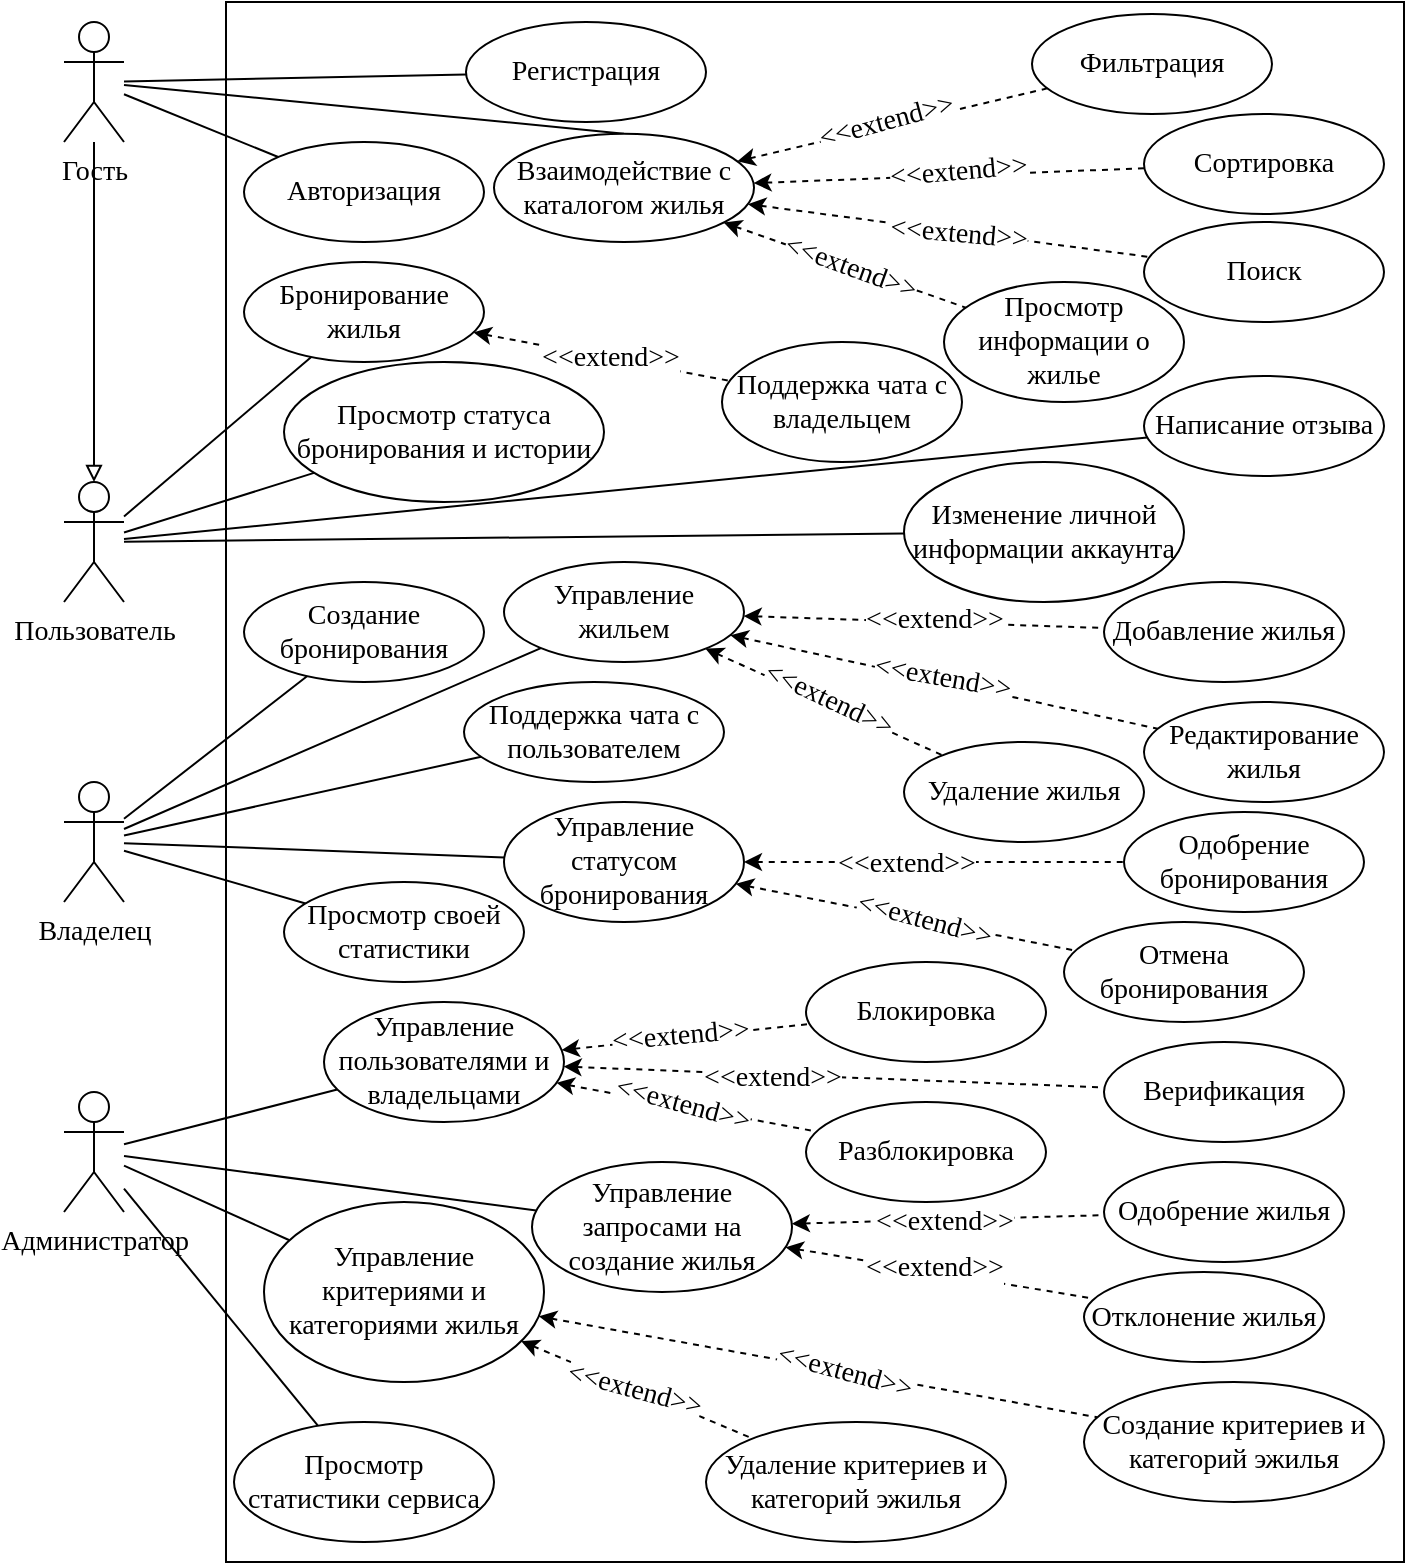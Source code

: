 <mxfile version="27.0.6">
  <diagram name="Страница — 1" id="k-BCyhvzRfeXFxPZQmdR">
    <mxGraphModel dx="895" dy="948" grid="1" gridSize="10" guides="1" tooltips="1" connect="1" arrows="1" fold="1" page="1" pageScale="1" pageWidth="827" pageHeight="1169" math="0" shadow="0">
      <root>
        <mxCell id="0" />
        <mxCell id="1" parent="0" />
        <mxCell id="sStnEUvEsNFolojUVmBR-2" value="" style="rounded=0;whiteSpace=wrap;html=1;fontFamily=Times New Roman;fontSize=14;" parent="1" vertex="1">
          <mxGeometry x="1371" y="180" width="589" height="780" as="geometry" />
        </mxCell>
        <mxCell id="sStnEUvEsNFolojUVmBR-21" style="rounded=0;orthogonalLoop=1;jettySize=auto;html=1;endArrow=none;startFill=0;fontFamily=Times New Roman;fontSize=14;" parent="1" source="sStnEUvEsNFolojUVmBR-3" target="sStnEUvEsNFolojUVmBR-6" edge="1">
          <mxGeometry relative="1" as="geometry" />
        </mxCell>
        <mxCell id="sStnEUvEsNFolojUVmBR-22" style="rounded=0;orthogonalLoop=1;jettySize=auto;html=1;endArrow=none;startFill=0;fontFamily=Times New Roman;fontSize=14;" parent="1" source="sStnEUvEsNFolojUVmBR-3" target="sStnEUvEsNFolojUVmBR-7" edge="1">
          <mxGeometry relative="1" as="geometry" />
        </mxCell>
        <mxCell id="sStnEUvEsNFolojUVmBR-23" style="rounded=0;orthogonalLoop=1;jettySize=auto;html=1;endArrow=none;startFill=0;entryX=0.5;entryY=0;entryDx=0;entryDy=0;fontFamily=Times New Roman;fontSize=14;" parent="1" source="sStnEUvEsNFolojUVmBR-3" target="sStnEUvEsNFolojUVmBR-8" edge="1">
          <mxGeometry relative="1" as="geometry" />
        </mxCell>
        <mxCell id="Ctm0nph5KEKDr8zqSVn7-4" style="edgeStyle=orthogonalEdgeStyle;rounded=0;orthogonalLoop=1;jettySize=auto;html=1;endArrow=block;endFill=0;fontFamily=Times New Roman;fontSize=14;" parent="1" source="sStnEUvEsNFolojUVmBR-3" target="sStnEUvEsNFolojUVmBR-26" edge="1">
          <mxGeometry relative="1" as="geometry" />
        </mxCell>
        <mxCell id="sStnEUvEsNFolojUVmBR-6" value="Регистрация" style="ellipse;whiteSpace=wrap;html=1;fontFamily=Times New Roman;fontSize=14;" parent="1" vertex="1">
          <mxGeometry x="1491" y="190" width="120" height="50" as="geometry" />
        </mxCell>
        <mxCell id="sStnEUvEsNFolojUVmBR-7" value="Авторизация" style="ellipse;whiteSpace=wrap;html=1;fontFamily=Times New Roman;fontSize=14;" parent="1" vertex="1">
          <mxGeometry x="1380" y="250" width="120" height="50" as="geometry" />
        </mxCell>
        <mxCell id="sStnEUvEsNFolojUVmBR-12" style="rounded=0;orthogonalLoop=1;jettySize=auto;html=1;dashed=1;startArrow=classic;startFill=1;endArrow=none;fontFamily=Times New Roman;fontSize=14;" parent="1" source="sStnEUvEsNFolojUVmBR-8" target="sStnEUvEsNFolojUVmBR-9" edge="1">
          <mxGeometry relative="1" as="geometry" />
        </mxCell>
        <mxCell id="sStnEUvEsNFolojUVmBR-15" value="&amp;lt;&amp;lt;extend&amp;gt;&amp;gt;" style="edgeLabel;html=1;align=center;verticalAlign=middle;resizable=0;points=[];rotation=-15;fontFamily=Times New Roman;fontSize=14;" parent="sStnEUvEsNFolojUVmBR-12" vertex="1" connectable="0">
          <mxGeometry x="-0.038" y="2" relative="1" as="geometry">
            <mxPoint as="offset" />
          </mxGeometry>
        </mxCell>
        <mxCell id="sStnEUvEsNFolojUVmBR-13" style="rounded=0;orthogonalLoop=1;jettySize=auto;html=1;dashed=1;startArrow=classic;startFill=1;endArrow=none;fontFamily=Times New Roman;fontSize=14;" parent="1" source="sStnEUvEsNFolojUVmBR-8" target="sStnEUvEsNFolojUVmBR-10" edge="1">
          <mxGeometry relative="1" as="geometry" />
        </mxCell>
        <mxCell id="sStnEUvEsNFolojUVmBR-16" value="&amp;lt;&amp;lt;extend&amp;gt;&amp;gt;" style="edgeLabel;html=1;align=center;verticalAlign=middle;resizable=0;points=[];rotation=-5;fontFamily=Times New Roman;fontSize=14;" parent="sStnEUvEsNFolojUVmBR-13" vertex="1" connectable="0">
          <mxGeometry x="-0.082" y="2" relative="1" as="geometry">
            <mxPoint x="12" as="offset" />
          </mxGeometry>
        </mxCell>
        <mxCell id="sStnEUvEsNFolojUVmBR-14" style="rounded=0;orthogonalLoop=1;jettySize=auto;html=1;dashed=1;startArrow=classic;startFill=1;endArrow=none;fontFamily=Times New Roman;fontSize=14;" parent="1" source="sStnEUvEsNFolojUVmBR-8" target="sStnEUvEsNFolojUVmBR-11" edge="1">
          <mxGeometry relative="1" as="geometry" />
        </mxCell>
        <mxCell id="sStnEUvEsNFolojUVmBR-17" value="&amp;lt;&amp;lt;extend&amp;gt;&amp;gt;" style="edgeLabel;html=1;align=center;verticalAlign=middle;resizable=0;points=[];rotation=5;fontFamily=Times New Roman;fontSize=14;" parent="sStnEUvEsNFolojUVmBR-14" vertex="1" connectable="0">
          <mxGeometry x="0.042" y="-1" relative="1" as="geometry">
            <mxPoint as="offset" />
          </mxGeometry>
        </mxCell>
        <mxCell id="sStnEUvEsNFolojUVmBR-19" style="rounded=0;orthogonalLoop=1;jettySize=auto;html=1;dashed=1;startArrow=classic;startFill=1;endArrow=none;fontFamily=Times New Roman;fontSize=14;" parent="1" source="sStnEUvEsNFolojUVmBR-8" target="sStnEUvEsNFolojUVmBR-18" edge="1">
          <mxGeometry relative="1" as="geometry" />
        </mxCell>
        <mxCell id="sStnEUvEsNFolojUVmBR-20" value="&amp;lt;&amp;lt;extend&amp;gt;&amp;gt;" style="edgeLabel;html=1;align=center;verticalAlign=middle;resizable=0;points=[];rotation=20;fontFamily=Times New Roman;fontSize=14;" parent="sStnEUvEsNFolojUVmBR-19" vertex="1" connectable="0">
          <mxGeometry x="-0.109" y="2" relative="1" as="geometry">
            <mxPoint x="9" y="5" as="offset" />
          </mxGeometry>
        </mxCell>
        <mxCell id="sStnEUvEsNFolojUVmBR-8" value="Взаимодействие с каталогом жилья" style="ellipse;whiteSpace=wrap;html=1;fontFamily=Times New Roman;fontSize=14;" parent="1" vertex="1">
          <mxGeometry x="1505" y="245.83" width="130" height="54.17" as="geometry" />
        </mxCell>
        <mxCell id="sStnEUvEsNFolojUVmBR-9" value="Фильтрация" style="ellipse;whiteSpace=wrap;html=1;fontFamily=Times New Roman;fontSize=14;" parent="1" vertex="1">
          <mxGeometry x="1774" y="186" width="120" height="50" as="geometry" />
        </mxCell>
        <mxCell id="sStnEUvEsNFolojUVmBR-10" value="Сортировка" style="ellipse;whiteSpace=wrap;html=1;fontFamily=Times New Roman;fontSize=14;" parent="1" vertex="1">
          <mxGeometry x="1830" y="236" width="120" height="50" as="geometry" />
        </mxCell>
        <mxCell id="sStnEUvEsNFolojUVmBR-11" value="Поиск" style="ellipse;whiteSpace=wrap;html=1;fontFamily=Times New Roman;fontSize=14;" parent="1" vertex="1">
          <mxGeometry x="1830" y="290" width="120" height="50" as="geometry" />
        </mxCell>
        <mxCell id="sStnEUvEsNFolojUVmBR-18" value="Просмотр информации о жилье" style="ellipse;whiteSpace=wrap;html=1;fontFamily=Times New Roman;fontSize=14;" parent="1" vertex="1">
          <mxGeometry x="1730" y="320" width="120" height="60" as="geometry" />
        </mxCell>
        <mxCell id="sStnEUvEsNFolojUVmBR-30" style="rounded=0;orthogonalLoop=1;jettySize=auto;html=1;endArrow=none;startFill=0;fontFamily=Times New Roman;fontSize=14;" parent="1" source="sStnEUvEsNFolojUVmBR-26" target="sStnEUvEsNFolojUVmBR-27" edge="1">
          <mxGeometry relative="1" as="geometry" />
        </mxCell>
        <mxCell id="sStnEUvEsNFolojUVmBR-35" style="rounded=0;orthogonalLoop=1;jettySize=auto;html=1;endArrow=none;startFill=0;fontFamily=Times New Roman;fontSize=14;" parent="1" source="sStnEUvEsNFolojUVmBR-26" target="sStnEUvEsNFolojUVmBR-32" edge="1">
          <mxGeometry relative="1" as="geometry" />
        </mxCell>
        <mxCell id="sStnEUvEsNFolojUVmBR-36" style="rounded=0;orthogonalLoop=1;jettySize=auto;html=1;endArrow=none;startFill=0;fontFamily=Times New Roman;fontSize=14;" parent="1" source="sStnEUvEsNFolojUVmBR-26" target="sStnEUvEsNFolojUVmBR-33" edge="1">
          <mxGeometry relative="1" as="geometry" />
        </mxCell>
        <mxCell id="sStnEUvEsNFolojUVmBR-37" style="rounded=0;orthogonalLoop=1;jettySize=auto;html=1;endArrow=none;startFill=0;fontFamily=Times New Roman;fontSize=14;" parent="1" source="sStnEUvEsNFolojUVmBR-26" target="sStnEUvEsNFolojUVmBR-34" edge="1">
          <mxGeometry relative="1" as="geometry" />
        </mxCell>
        <mxCell id="sStnEUvEsNFolojUVmBR-26" value="Пользователь" style="shape=umlActor;verticalLabelPosition=bottom;verticalAlign=top;html=1;outlineConnect=0;fontFamily=Times New Roman;fontSize=14;" parent="1" vertex="1">
          <mxGeometry x="1290" y="420" width="30" height="60" as="geometry" />
        </mxCell>
        <mxCell id="sStnEUvEsNFolojUVmBR-29" style="rounded=0;orthogonalLoop=1;jettySize=auto;html=1;dashed=1;startArrow=classic;startFill=1;endArrow=none;fontFamily=Times New Roman;fontSize=14;" parent="1" source="sStnEUvEsNFolojUVmBR-27" target="sStnEUvEsNFolojUVmBR-28" edge="1">
          <mxGeometry relative="1" as="geometry" />
        </mxCell>
        <mxCell id="sStnEUvEsNFolojUVmBR-31" value="&amp;lt;&amp;lt;extend&amp;gt;&amp;gt;" style="edgeLabel;html=1;align=center;verticalAlign=middle;resizable=0;points=[];rotation=0;fontFamily=Times New Roman;fontSize=14;" parent="sStnEUvEsNFolojUVmBR-29" vertex="1" connectable="0">
          <mxGeometry x="-0.168" y="1" relative="1" as="geometry">
            <mxPoint x="15" y="3" as="offset" />
          </mxGeometry>
        </mxCell>
        <mxCell id="sStnEUvEsNFolojUVmBR-27" value="Бронирование жилья" style="ellipse;whiteSpace=wrap;html=1;fontFamily=Times New Roman;fontSize=14;" parent="1" vertex="1">
          <mxGeometry x="1380" y="310" width="120" height="50" as="geometry" />
        </mxCell>
        <mxCell id="sStnEUvEsNFolojUVmBR-28" value="Поддержка чата с владельцем" style="ellipse;whiteSpace=wrap;html=1;fontFamily=Times New Roman;fontSize=14;" parent="1" vertex="1">
          <mxGeometry x="1619" y="350" width="120" height="60" as="geometry" />
        </mxCell>
        <mxCell id="sStnEUvEsNFolojUVmBR-32" value="Просмотр статуса бронирования и истории" style="ellipse;whiteSpace=wrap;html=1;fontFamily=Times New Roman;fontSize=14;" parent="1" vertex="1">
          <mxGeometry x="1400" y="360" width="160" height="70" as="geometry" />
        </mxCell>
        <mxCell id="sStnEUvEsNFolojUVmBR-33" value="Написание отзыва" style="ellipse;whiteSpace=wrap;html=1;fontFamily=Times New Roman;fontSize=14;" parent="1" vertex="1">
          <mxGeometry x="1830" y="367" width="120" height="50" as="geometry" />
        </mxCell>
        <mxCell id="sStnEUvEsNFolojUVmBR-34" value="Изменение личной информации аккаунта" style="ellipse;whiteSpace=wrap;html=1;fontFamily=Times New Roman;fontSize=14;" parent="1" vertex="1">
          <mxGeometry x="1710" y="410" width="140" height="70" as="geometry" />
        </mxCell>
        <mxCell id="sStnEUvEsNFolojUVmBR-44" style="rounded=0;orthogonalLoop=1;jettySize=auto;html=1;endArrow=none;startFill=0;fontFamily=Times New Roman;fontSize=14;" parent="1" source="sStnEUvEsNFolojUVmBR-39" target="sStnEUvEsNFolojUVmBR-40" edge="1">
          <mxGeometry relative="1" as="geometry" />
        </mxCell>
        <mxCell id="sStnEUvEsNFolojUVmBR-58" style="rounded=0;orthogonalLoop=1;jettySize=auto;html=1;endArrow=none;startFill=0;fontFamily=Times New Roman;fontSize=14;" parent="1" source="sStnEUvEsNFolojUVmBR-39" target="sStnEUvEsNFolojUVmBR-51" edge="1">
          <mxGeometry relative="1" as="geometry" />
        </mxCell>
        <mxCell id="sStnEUvEsNFolojUVmBR-59" style="rounded=0;orthogonalLoop=1;jettySize=auto;html=1;endArrow=none;startFill=0;fontFamily=Times New Roman;fontSize=14;" parent="1" source="sStnEUvEsNFolojUVmBR-39" target="sStnEUvEsNFolojUVmBR-52" edge="1">
          <mxGeometry relative="1" as="geometry" />
        </mxCell>
        <mxCell id="sStnEUvEsNFolojUVmBR-60" style="rounded=0;orthogonalLoop=1;jettySize=auto;html=1;endArrow=none;startFill=0;fontFamily=Times New Roman;fontSize=14;" parent="1" source="sStnEUvEsNFolojUVmBR-39" target="sStnEUvEsNFolojUVmBR-53" edge="1">
          <mxGeometry relative="1" as="geometry" />
        </mxCell>
        <mxCell id="sStnEUvEsNFolojUVmBR-62" style="rounded=0;orthogonalLoop=1;jettySize=auto;html=1;endArrow=none;startFill=0;fontFamily=Times New Roman;fontSize=14;" parent="1" source="sStnEUvEsNFolojUVmBR-39" target="sStnEUvEsNFolojUVmBR-61" edge="1">
          <mxGeometry relative="1" as="geometry" />
        </mxCell>
        <mxCell id="sStnEUvEsNFolojUVmBR-39" value="Владелец" style="shape=umlActor;verticalLabelPosition=bottom;verticalAlign=top;html=1;outlineConnect=0;fontFamily=Times New Roman;fontSize=14;" parent="1" vertex="1">
          <mxGeometry x="1290" y="570" width="30" height="60" as="geometry" />
        </mxCell>
        <mxCell id="sStnEUvEsNFolojUVmBR-45" style="rounded=0;orthogonalLoop=1;jettySize=auto;html=1;dashed=1;endArrow=none;startFill=1;startArrow=classic;fontFamily=Times New Roman;fontSize=14;" parent="1" source="sStnEUvEsNFolojUVmBR-40" target="sStnEUvEsNFolojUVmBR-41" edge="1">
          <mxGeometry relative="1" as="geometry" />
        </mxCell>
        <mxCell id="sStnEUvEsNFolojUVmBR-48" value="&amp;lt;&amp;lt;extend&amp;gt;&amp;gt;" style="edgeLabel;html=1;align=center;verticalAlign=middle;resizable=0;points=[];rotation=0;fontFamily=Times New Roman;fontSize=14;" parent="sStnEUvEsNFolojUVmBR-45" vertex="1" connectable="0">
          <mxGeometry x="0.045" y="1" relative="1" as="geometry">
            <mxPoint as="offset" />
          </mxGeometry>
        </mxCell>
        <mxCell id="sStnEUvEsNFolojUVmBR-46" style="rounded=0;orthogonalLoop=1;jettySize=auto;html=1;dashed=1;endArrow=none;startFill=1;startArrow=classic;fontFamily=Times New Roman;fontSize=14;" parent="1" source="sStnEUvEsNFolojUVmBR-40" target="sStnEUvEsNFolojUVmBR-42" edge="1">
          <mxGeometry relative="1" as="geometry" />
        </mxCell>
        <mxCell id="sStnEUvEsNFolojUVmBR-49" value="&amp;lt;&amp;lt;extend&amp;gt;&amp;gt;" style="edgeLabel;html=1;align=center;verticalAlign=middle;resizable=0;points=[];rotation=10;fontFamily=Times New Roman;fontSize=14;" parent="sStnEUvEsNFolojUVmBR-46" vertex="1" connectable="0">
          <mxGeometry x="-0.014" y="2" relative="1" as="geometry">
            <mxPoint as="offset" />
          </mxGeometry>
        </mxCell>
        <mxCell id="sStnEUvEsNFolojUVmBR-47" style="rounded=0;orthogonalLoop=1;jettySize=auto;html=1;dashed=1;endArrow=none;startFill=1;startArrow=classic;fontFamily=Times New Roman;fontSize=14;" parent="1" source="sStnEUvEsNFolojUVmBR-40" target="sStnEUvEsNFolojUVmBR-43" edge="1">
          <mxGeometry relative="1" as="geometry" />
        </mxCell>
        <mxCell id="sStnEUvEsNFolojUVmBR-50" value="&amp;lt;&amp;lt;extend&amp;gt;&amp;gt;" style="edgeLabel;html=1;align=center;verticalAlign=middle;resizable=0;points=[];rotation=25;fontFamily=Times New Roman;fontSize=14;" parent="sStnEUvEsNFolojUVmBR-47" vertex="1" connectable="0">
          <mxGeometry x="0.021" y="2" relative="1" as="geometry">
            <mxPoint as="offset" />
          </mxGeometry>
        </mxCell>
        <mxCell id="sStnEUvEsNFolojUVmBR-40" value="Управление жильем" style="ellipse;whiteSpace=wrap;html=1;fontFamily=Times New Roman;fontSize=14;" parent="1" vertex="1">
          <mxGeometry x="1510" y="460" width="120" height="50" as="geometry" />
        </mxCell>
        <mxCell id="sStnEUvEsNFolojUVmBR-41" value="Добавление жилья" style="ellipse;whiteSpace=wrap;html=1;fontFamily=Times New Roman;fontSize=14;" parent="1" vertex="1">
          <mxGeometry x="1810" y="470" width="120" height="50" as="geometry" />
        </mxCell>
        <mxCell id="sStnEUvEsNFolojUVmBR-42" value="Редактирование жилья" style="ellipse;whiteSpace=wrap;html=1;fontFamily=Times New Roman;fontSize=14;" parent="1" vertex="1">
          <mxGeometry x="1830" y="530" width="120" height="50" as="geometry" />
        </mxCell>
        <mxCell id="sStnEUvEsNFolojUVmBR-43" value="Удаление жилья" style="ellipse;whiteSpace=wrap;html=1;fontFamily=Times New Roman;fontSize=14;" parent="1" vertex="1">
          <mxGeometry x="1710" y="550" width="120" height="50" as="geometry" />
        </mxCell>
        <mxCell id="sStnEUvEsNFolojUVmBR-56" style="rounded=0;orthogonalLoop=1;jettySize=auto;html=1;dashed=1;endArrow=none;endFill=1;startFill=1;startArrow=classic;fontFamily=Times New Roman;fontSize=14;" parent="1" source="sStnEUvEsNFolojUVmBR-51" target="sStnEUvEsNFolojUVmBR-54" edge="1">
          <mxGeometry relative="1" as="geometry" />
        </mxCell>
        <mxCell id="sStnEUvEsNFolojUVmBR-78" value="&amp;lt;&amp;lt;extend&amp;gt;&amp;gt;" style="edgeLabel;html=1;align=center;verticalAlign=middle;resizable=0;points=[];fontFamily=Times New Roman;fontSize=14;" parent="sStnEUvEsNFolojUVmBR-56" vertex="1" connectable="0">
          <mxGeometry x="-0.151" y="-1" relative="1" as="geometry">
            <mxPoint as="offset" />
          </mxGeometry>
        </mxCell>
        <mxCell id="sStnEUvEsNFolojUVmBR-57" style="rounded=0;orthogonalLoop=1;jettySize=auto;html=1;dashed=1;endArrow=none;endFill=1;startFill=1;startArrow=classic;fontFamily=Times New Roman;fontSize=14;" parent="1" source="sStnEUvEsNFolojUVmBR-51" target="sStnEUvEsNFolojUVmBR-55" edge="1">
          <mxGeometry relative="1" as="geometry" />
        </mxCell>
        <mxCell id="sStnEUvEsNFolojUVmBR-79" value="&amp;lt;&amp;lt;extend&amp;gt;&amp;gt;" style="edgeLabel;html=1;align=center;verticalAlign=middle;resizable=0;points=[];rotation=15;fontFamily=Times New Roman;fontSize=14;" parent="sStnEUvEsNFolojUVmBR-57" vertex="1" connectable="0">
          <mxGeometry x="0.104" y="1" relative="1" as="geometry">
            <mxPoint as="offset" />
          </mxGeometry>
        </mxCell>
        <mxCell id="sStnEUvEsNFolojUVmBR-51" value="Управление статусом бронирования" style="ellipse;whiteSpace=wrap;html=1;fontFamily=Times New Roman;fontSize=14;" parent="1" vertex="1">
          <mxGeometry x="1510" y="580" width="120" height="60" as="geometry" />
        </mxCell>
        <mxCell id="sStnEUvEsNFolojUVmBR-52" value="Поддержка чата с пользователем" style="ellipse;whiteSpace=wrap;html=1;fontFamily=Times New Roman;fontSize=14;" parent="1" vertex="1">
          <mxGeometry x="1490" y="520" width="130" height="50" as="geometry" />
        </mxCell>
        <mxCell id="sStnEUvEsNFolojUVmBR-53" value="Просмотр своей статистики" style="ellipse;whiteSpace=wrap;html=1;fontFamily=Times New Roman;fontSize=14;" parent="1" vertex="1">
          <mxGeometry x="1400" y="620" width="120" height="50" as="geometry" />
        </mxCell>
        <mxCell id="sStnEUvEsNFolojUVmBR-54" value="Одобрение бронирования" style="ellipse;whiteSpace=wrap;html=1;fontFamily=Times New Roman;fontSize=14;" parent="1" vertex="1">
          <mxGeometry x="1820" y="585" width="120" height="50" as="geometry" />
        </mxCell>
        <mxCell id="sStnEUvEsNFolojUVmBR-55" value="Отмена бронирования" style="ellipse;whiteSpace=wrap;html=1;fontFamily=Times New Roman;fontSize=14;" parent="1" vertex="1">
          <mxGeometry x="1790" y="640" width="120" height="50" as="geometry" />
        </mxCell>
        <mxCell id="sStnEUvEsNFolojUVmBR-61" value="Создание бронирования" style="ellipse;whiteSpace=wrap;html=1;fontFamily=Times New Roman;fontSize=14;" parent="1" vertex="1">
          <mxGeometry x="1380" y="470" width="120" height="50" as="geometry" />
        </mxCell>
        <mxCell id="sStnEUvEsNFolojUVmBR-69" style="rounded=0;orthogonalLoop=1;jettySize=auto;html=1;endArrow=none;startFill=0;fontFamily=Times New Roman;fontSize=14;" parent="1" source="sStnEUvEsNFolojUVmBR-63" target="sStnEUvEsNFolojUVmBR-64" edge="1">
          <mxGeometry relative="1" as="geometry" />
        </mxCell>
        <mxCell id="sStnEUvEsNFolojUVmBR-82" style="rounded=0;orthogonalLoop=1;jettySize=auto;html=1;endArrow=none;startFill=0;fontFamily=Times New Roman;fontSize=14;" parent="1" source="sStnEUvEsNFolojUVmBR-63" target="sStnEUvEsNFolojUVmBR-68" edge="1">
          <mxGeometry relative="1" as="geometry" />
        </mxCell>
        <mxCell id="sStnEUvEsNFolojUVmBR-83" style="rounded=0;orthogonalLoop=1;jettySize=auto;html=1;endArrow=none;startFill=0;fontFamily=Times New Roman;fontSize=14;" parent="1" source="sStnEUvEsNFolojUVmBR-63" target="sStnEUvEsNFolojUVmBR-65" edge="1">
          <mxGeometry relative="1" as="geometry" />
        </mxCell>
        <mxCell id="8VV2fKN4t1ueFebTU1EC-9" style="rounded=0;orthogonalLoop=1;jettySize=auto;html=1;endArrow=none;startFill=0;" edge="1" parent="1" source="sStnEUvEsNFolojUVmBR-63" target="8VV2fKN4t1ueFebTU1EC-1">
          <mxGeometry relative="1" as="geometry" />
        </mxCell>
        <mxCell id="sStnEUvEsNFolojUVmBR-63" value="Администрато&lt;span style=&quot;background-color: transparent; color: light-dark(rgb(0, 0, 0), rgb(255, 255, 255));&quot;&gt;р&lt;/span&gt;" style="shape=umlActor;verticalLabelPosition=bottom;verticalAlign=top;html=1;outlineConnect=0;fontFamily=Times New Roman;fontSize=14;" parent="1" vertex="1">
          <mxGeometry x="1290" y="725" width="30" height="60" as="geometry" />
        </mxCell>
        <mxCell id="sStnEUvEsNFolojUVmBR-76" style="rounded=0;orthogonalLoop=1;jettySize=auto;html=1;endArrow=none;endFill=1;dashed=1;startFill=1;startArrow=classic;fontFamily=Times New Roman;fontSize=14;" parent="1" source="sStnEUvEsNFolojUVmBR-64" target="sStnEUvEsNFolojUVmBR-67" edge="1">
          <mxGeometry relative="1" as="geometry" />
        </mxCell>
        <mxCell id="sStnEUvEsNFolojUVmBR-80" value="&amp;lt;&amp;lt;extend&amp;gt;&amp;gt;" style="edgeLabel;html=1;align=center;verticalAlign=middle;resizable=0;points=[];rotation=-5;fontFamily=Times New Roman;fontSize=14;" parent="sStnEUvEsNFolojUVmBR-76" vertex="1" connectable="0">
          <mxGeometry x="-0.048" y="1" relative="1" as="geometry">
            <mxPoint as="offset" />
          </mxGeometry>
        </mxCell>
        <mxCell id="sStnEUvEsNFolojUVmBR-77" style="rounded=0;orthogonalLoop=1;jettySize=auto;html=1;endArrow=none;endFill=1;dashed=1;startFill=1;startArrow=classic;fontFamily=Times New Roman;fontSize=14;" parent="1" source="sStnEUvEsNFolojUVmBR-64" target="sStnEUvEsNFolojUVmBR-66" edge="1">
          <mxGeometry relative="1" as="geometry" />
        </mxCell>
        <mxCell id="sStnEUvEsNFolojUVmBR-81" value="&amp;lt;&amp;lt;extend&amp;gt;&amp;gt;" style="edgeLabel;html=1;align=center;verticalAlign=middle;resizable=0;points=[];fontFamily=Times New Roman;fontSize=14;" parent="sStnEUvEsNFolojUVmBR-77" vertex="1" connectable="0">
          <mxGeometry x="-0.228" y="-1" relative="1" as="geometry">
            <mxPoint as="offset" />
          </mxGeometry>
        </mxCell>
        <mxCell id="Ctm0nph5KEKDr8zqSVn7-2" style="rounded=0;orthogonalLoop=1;jettySize=auto;html=1;dashed=1;endArrow=none;startFill=1;startArrow=classic;fontFamily=Times New Roman;fontSize=14;" parent="1" source="sStnEUvEsNFolojUVmBR-64" target="Ctm0nph5KEKDr8zqSVn7-1" edge="1">
          <mxGeometry relative="1" as="geometry" />
        </mxCell>
        <mxCell id="Ctm0nph5KEKDr8zqSVn7-3" value="&amp;lt;&amp;lt;extend&amp;gt;&amp;gt;" style="edgeLabel;html=1;align=center;verticalAlign=middle;resizable=0;points=[];rotation=15;fontFamily=Times New Roman;fontSize=14;" parent="Ctm0nph5KEKDr8zqSVn7-2" vertex="1" connectable="0">
          <mxGeometry x="-0.051" y="1" relative="1" as="geometry">
            <mxPoint as="offset" />
          </mxGeometry>
        </mxCell>
        <mxCell id="sStnEUvEsNFolojUVmBR-64" value="Управление пользователями и владельцами" style="ellipse;whiteSpace=wrap;html=1;fontFamily=Times New Roman;fontSize=14;" parent="1" vertex="1">
          <mxGeometry x="1420" y="680" width="120" height="60" as="geometry" />
        </mxCell>
        <mxCell id="sStnEUvEsNFolojUVmBR-65" value="Просмотр статистики сервиса" style="ellipse;whiteSpace=wrap;html=1;fontFamily=Times New Roman;fontSize=14;" parent="1" vertex="1">
          <mxGeometry x="1375" y="890" width="130" height="60" as="geometry" />
        </mxCell>
        <mxCell id="sStnEUvEsNFolojUVmBR-66" value="Верификация" style="ellipse;whiteSpace=wrap;html=1;fontFamily=Times New Roman;fontSize=14;" parent="1" vertex="1">
          <mxGeometry x="1810" y="700" width="120" height="50" as="geometry" />
        </mxCell>
        <mxCell id="sStnEUvEsNFolojUVmBR-67" value="Блокировка" style="ellipse;whiteSpace=wrap;html=1;fontFamily=Times New Roman;fontSize=14;" parent="1" vertex="1">
          <mxGeometry x="1661" y="660" width="120" height="50" as="geometry" />
        </mxCell>
        <mxCell id="sStnEUvEsNFolojUVmBR-86" style="rounded=0;orthogonalLoop=1;jettySize=auto;html=1;dashed=1;startArrow=classic;startFill=1;endArrow=none;fontFamily=Times New Roman;fontSize=14;" parent="1" source="sStnEUvEsNFolojUVmBR-68" target="sStnEUvEsNFolojUVmBR-84" edge="1">
          <mxGeometry relative="1" as="geometry" />
        </mxCell>
        <mxCell id="sStnEUvEsNFolojUVmBR-88" value="&amp;lt;&amp;lt;extend&amp;gt;&amp;gt;" style="edgeLabel;html=1;align=center;verticalAlign=middle;resizable=0;points=[];fontFamily=Times New Roman;fontSize=14;" parent="sStnEUvEsNFolojUVmBR-86" vertex="1" connectable="0">
          <mxGeometry x="-0.03" relative="1" as="geometry">
            <mxPoint y="1" as="offset" />
          </mxGeometry>
        </mxCell>
        <mxCell id="sStnEUvEsNFolojUVmBR-87" style="rounded=0;orthogonalLoop=1;jettySize=auto;html=1;dashed=1;startArrow=classic;startFill=1;endArrow=none;fontFamily=Times New Roman;fontSize=14;" parent="1" source="sStnEUvEsNFolojUVmBR-68" target="sStnEUvEsNFolojUVmBR-85" edge="1">
          <mxGeometry relative="1" as="geometry" />
        </mxCell>
        <mxCell id="sStnEUvEsNFolojUVmBR-89" value="&amp;lt;&amp;lt;extend&amp;gt;&amp;gt;" style="edgeLabel;html=1;align=center;verticalAlign=middle;resizable=0;points=[];fontFamily=Times New Roman;fontSize=14;" parent="sStnEUvEsNFolojUVmBR-87" vertex="1" connectable="0">
          <mxGeometry x="-0.044" y="2" relative="1" as="geometry">
            <mxPoint as="offset" />
          </mxGeometry>
        </mxCell>
        <mxCell id="sStnEUvEsNFolojUVmBR-68" value="Управление запросами на создание жилья" style="ellipse;whiteSpace=wrap;html=1;fontFamily=Times New Roman;fontSize=14;" parent="1" vertex="1">
          <mxGeometry x="1524" y="760" width="130" height="65" as="geometry" />
        </mxCell>
        <mxCell id="sStnEUvEsNFolojUVmBR-84" value="Одобрение жилья" style="ellipse;whiteSpace=wrap;html=1;fontFamily=Times New Roman;fontSize=14;" parent="1" vertex="1">
          <mxGeometry x="1810" y="760" width="120" height="50" as="geometry" />
        </mxCell>
        <mxCell id="sStnEUvEsNFolojUVmBR-85" value="Отклонение жилья" style="ellipse;whiteSpace=wrap;html=1;fontFamily=Times New Roman;fontSize=14;" parent="1" vertex="1">
          <mxGeometry x="1800" y="815" width="120" height="45" as="geometry" />
        </mxCell>
        <mxCell id="Ctm0nph5KEKDr8zqSVn7-1" value="Разблокировка" style="ellipse;whiteSpace=wrap;html=1;fontFamily=Times New Roman;fontSize=14;" parent="1" vertex="1">
          <mxGeometry x="1661" y="730" width="120" height="50" as="geometry" />
        </mxCell>
        <mxCell id="sStnEUvEsNFolojUVmBR-3" value="Гость" style="shape=umlActor;verticalLabelPosition=bottom;verticalAlign=top;html=1;outlineConnect=0;fontFamily=Times New Roman;fontSize=14;" parent="1" vertex="1">
          <mxGeometry x="1290" y="190" width="30" height="60" as="geometry" />
        </mxCell>
        <mxCell id="8VV2fKN4t1ueFebTU1EC-5" style="rounded=0;orthogonalLoop=1;jettySize=auto;html=1;dashed=1;endArrow=none;startFill=1;startArrow=classic;" edge="1" parent="1" source="8VV2fKN4t1ueFebTU1EC-1" target="8VV2fKN4t1ueFebTU1EC-2">
          <mxGeometry relative="1" as="geometry" />
        </mxCell>
        <mxCell id="8VV2fKN4t1ueFebTU1EC-8" value="&lt;span style=&quot;font-family: &amp;quot;Times New Roman&amp;quot;; font-size: 14px;&quot;&gt;&amp;lt;&amp;lt;extend&amp;gt;&amp;gt;&lt;/span&gt;" style="edgeLabel;html=1;align=center;verticalAlign=middle;resizable=0;points=[];rotation=15;" vertex="1" connectable="0" parent="8VV2fKN4t1ueFebTU1EC-5">
          <mxGeometry x="0.092" relative="1" as="geometry">
            <mxPoint as="offset" />
          </mxGeometry>
        </mxCell>
        <mxCell id="8VV2fKN4t1ueFebTU1EC-6" style="rounded=0;orthogonalLoop=1;jettySize=auto;html=1;dashed=1;endArrow=none;startFill=1;startArrow=classic;" edge="1" parent="1" source="8VV2fKN4t1ueFebTU1EC-1" target="8VV2fKN4t1ueFebTU1EC-4">
          <mxGeometry relative="1" as="geometry" />
        </mxCell>
        <mxCell id="8VV2fKN4t1ueFebTU1EC-7" value="&lt;span style=&quot;font-family: &amp;quot;Times New Roman&amp;quot;; font-size: 14px;&quot;&gt;&amp;lt;&amp;lt;extend&amp;gt;&amp;gt;&lt;/span&gt;" style="edgeLabel;html=1;align=center;verticalAlign=middle;resizable=0;points=[];rotation=15;" vertex="1" connectable="0" parent="8VV2fKN4t1ueFebTU1EC-6">
          <mxGeometry x="-0.023" relative="1" as="geometry">
            <mxPoint as="offset" />
          </mxGeometry>
        </mxCell>
        <mxCell id="8VV2fKN4t1ueFebTU1EC-1" value="Управление критериями и категориями жилья" style="ellipse;whiteSpace=wrap;html=1;fontFamily=Times New Roman;fontSize=14;" vertex="1" parent="1">
          <mxGeometry x="1390" y="780" width="140" height="90" as="geometry" />
        </mxCell>
        <mxCell id="8VV2fKN4t1ueFebTU1EC-2" value="Создание критериев и категорий эжилья" style="ellipse;whiteSpace=wrap;html=1;fontFamily=Times New Roman;fontSize=14;" vertex="1" parent="1">
          <mxGeometry x="1800" y="870" width="150" height="60" as="geometry" />
        </mxCell>
        <mxCell id="8VV2fKN4t1ueFebTU1EC-4" value="Удаление критериев и категорий эжилья" style="ellipse;whiteSpace=wrap;html=1;fontFamily=Times New Roman;fontSize=14;" vertex="1" parent="1">
          <mxGeometry x="1611" y="890" width="150" height="60" as="geometry" />
        </mxCell>
      </root>
    </mxGraphModel>
  </diagram>
</mxfile>
